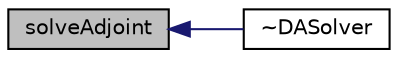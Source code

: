 digraph "solveAdjoint"
{
  bgcolor="transparent";
  edge [fontname="Helvetica",fontsize="10",labelfontname="Helvetica",labelfontsize="10"];
  node [fontname="Helvetica",fontsize="10",shape=record];
  rankdir="LR";
  Node95 [label="solveAdjoint",height=0.2,width=0.4,color="black", fillcolor="grey75", style="filled", fontcolor="black"];
  Node95 -> Node96 [dir="back",color="midnightblue",fontsize="10",style="solid",fontname="Helvetica"];
  Node96 [label="~DASolver",height=0.2,width=0.4,color="black",URL="$classFoam_1_1DASolver.html#a12ec2b74f32a1640660356872d86a0aa"];
}
